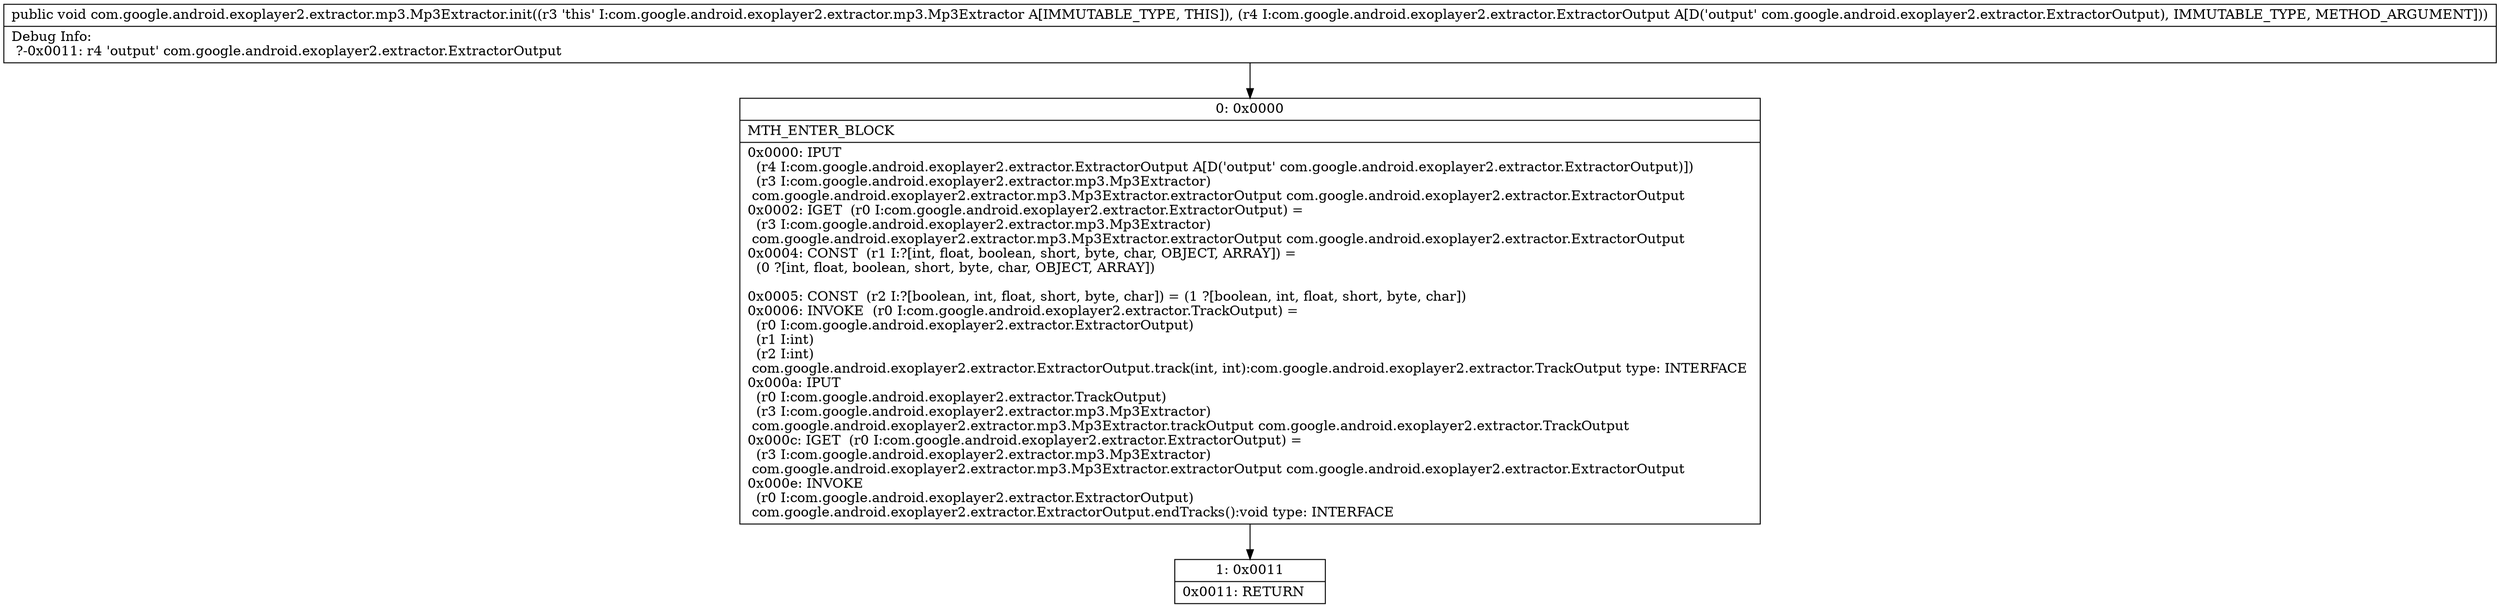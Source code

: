 digraph "CFG forcom.google.android.exoplayer2.extractor.mp3.Mp3Extractor.init(Lcom\/google\/android\/exoplayer2\/extractor\/ExtractorOutput;)V" {
Node_0 [shape=record,label="{0\:\ 0x0000|MTH_ENTER_BLOCK\l|0x0000: IPUT  \l  (r4 I:com.google.android.exoplayer2.extractor.ExtractorOutput A[D('output' com.google.android.exoplayer2.extractor.ExtractorOutput)])\l  (r3 I:com.google.android.exoplayer2.extractor.mp3.Mp3Extractor)\l com.google.android.exoplayer2.extractor.mp3.Mp3Extractor.extractorOutput com.google.android.exoplayer2.extractor.ExtractorOutput \l0x0002: IGET  (r0 I:com.google.android.exoplayer2.extractor.ExtractorOutput) = \l  (r3 I:com.google.android.exoplayer2.extractor.mp3.Mp3Extractor)\l com.google.android.exoplayer2.extractor.mp3.Mp3Extractor.extractorOutput com.google.android.exoplayer2.extractor.ExtractorOutput \l0x0004: CONST  (r1 I:?[int, float, boolean, short, byte, char, OBJECT, ARRAY]) = \l  (0 ?[int, float, boolean, short, byte, char, OBJECT, ARRAY])\l \l0x0005: CONST  (r2 I:?[boolean, int, float, short, byte, char]) = (1 ?[boolean, int, float, short, byte, char]) \l0x0006: INVOKE  (r0 I:com.google.android.exoplayer2.extractor.TrackOutput) = \l  (r0 I:com.google.android.exoplayer2.extractor.ExtractorOutput)\l  (r1 I:int)\l  (r2 I:int)\l com.google.android.exoplayer2.extractor.ExtractorOutput.track(int, int):com.google.android.exoplayer2.extractor.TrackOutput type: INTERFACE \l0x000a: IPUT  \l  (r0 I:com.google.android.exoplayer2.extractor.TrackOutput)\l  (r3 I:com.google.android.exoplayer2.extractor.mp3.Mp3Extractor)\l com.google.android.exoplayer2.extractor.mp3.Mp3Extractor.trackOutput com.google.android.exoplayer2.extractor.TrackOutput \l0x000c: IGET  (r0 I:com.google.android.exoplayer2.extractor.ExtractorOutput) = \l  (r3 I:com.google.android.exoplayer2.extractor.mp3.Mp3Extractor)\l com.google.android.exoplayer2.extractor.mp3.Mp3Extractor.extractorOutput com.google.android.exoplayer2.extractor.ExtractorOutput \l0x000e: INVOKE  \l  (r0 I:com.google.android.exoplayer2.extractor.ExtractorOutput)\l com.google.android.exoplayer2.extractor.ExtractorOutput.endTracks():void type: INTERFACE \l}"];
Node_1 [shape=record,label="{1\:\ 0x0011|0x0011: RETURN   \l}"];
MethodNode[shape=record,label="{public void com.google.android.exoplayer2.extractor.mp3.Mp3Extractor.init((r3 'this' I:com.google.android.exoplayer2.extractor.mp3.Mp3Extractor A[IMMUTABLE_TYPE, THIS]), (r4 I:com.google.android.exoplayer2.extractor.ExtractorOutput A[D('output' com.google.android.exoplayer2.extractor.ExtractorOutput), IMMUTABLE_TYPE, METHOD_ARGUMENT]))  | Debug Info:\l  ?\-0x0011: r4 'output' com.google.android.exoplayer2.extractor.ExtractorOutput\l}"];
MethodNode -> Node_0;
Node_0 -> Node_1;
}

